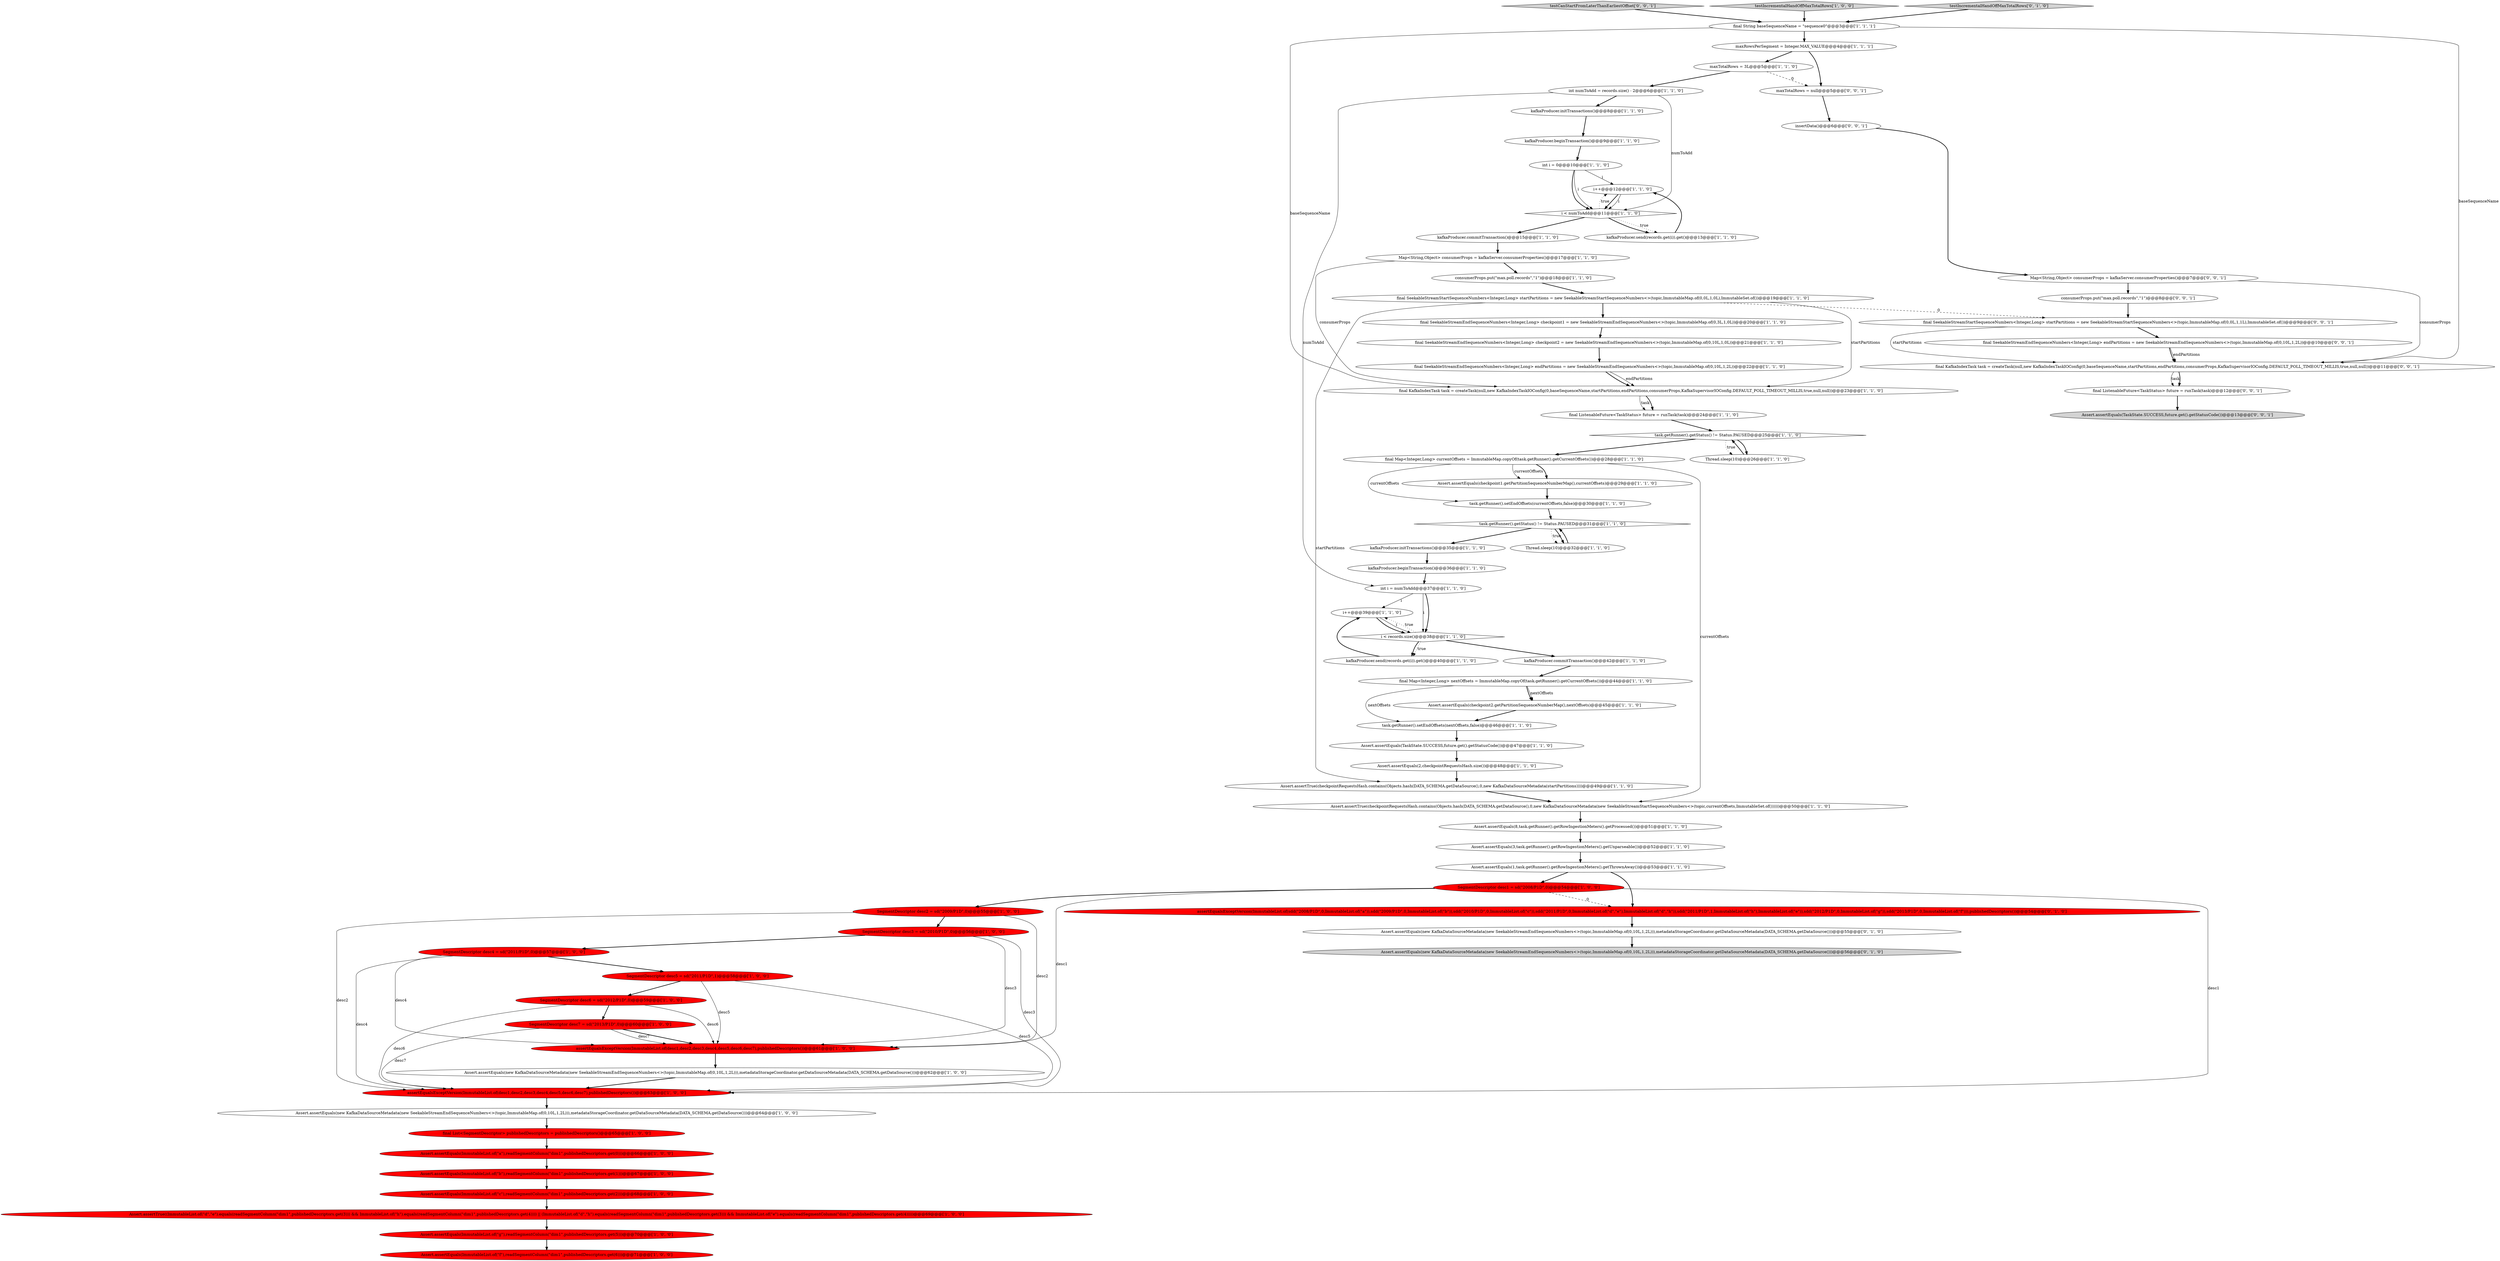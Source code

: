 digraph {
49 [style = filled, label = "int i = numToAdd@@@37@@@['1', '1', '0']", fillcolor = white, shape = ellipse image = "AAA0AAABBB1BBB"];
3 [style = filled, label = "i++@@@39@@@['1', '1', '0']", fillcolor = white, shape = ellipse image = "AAA0AAABBB1BBB"];
42 [style = filled, label = "Assert.assertEquals(ImmutableList.of(\"b\"),readSegmentColumn(\"dim1\",publishedDescriptors.get(1)))@@@67@@@['1', '0', '0']", fillcolor = red, shape = ellipse image = "AAA1AAABBB1BBB"];
75 [style = filled, label = "testCanStartFromLaterThanEarliestOffset['0', '0', '1']", fillcolor = lightgray, shape = diamond image = "AAA0AAABBB3BBB"];
64 [style = filled, label = "Assert.assertEquals(new KafkaDataSourceMetadata(new SeekableStreamEndSequenceNumbers<>(topic,ImmutableMap.of(0,10L,1,2L))),metadataStorageCoordinator.getDataSourceMetadata(DATA_SCHEMA.getDataSource()))@@@56@@@['0', '1', '0']", fillcolor = lightgray, shape = ellipse image = "AAA0AAABBB2BBB"];
28 [style = filled, label = "Thread.sleep(10)@@@26@@@['1', '1', '0']", fillcolor = white, shape = ellipse image = "AAA0AAABBB1BBB"];
10 [style = filled, label = "testIncrementalHandOffMaxTotalRows['1', '0', '0']", fillcolor = lightgray, shape = diamond image = "AAA0AAABBB1BBB"];
43 [style = filled, label = "kafkaProducer.commitTransaction()@@@15@@@['1', '1', '0']", fillcolor = white, shape = ellipse image = "AAA0AAABBB1BBB"];
62 [style = filled, label = "assertEqualsExceptVersion(ImmutableList.of(sdd(\"2008/P1D\",0,ImmutableList.of(\"a\")),sdd(\"2009/P1D\",0,ImmutableList.of(\"b\")),sdd(\"2010/P1D\",0,ImmutableList.of(\"c\")),sdd(\"2011/P1D\",0,ImmutableList.of(\"d\",\"e\"),ImmutableList.of(\"d\",\"h\")),sdd(\"2011/P1D\",1,ImmutableList.of(\"h\"),ImmutableList.of(\"e\")),sdd(\"2012/P1D\",0,ImmutableList.of(\"g\")),sdd(\"2013/P1D\",0,ImmutableList.of(\"f\"))),publishedDescriptors())@@@54@@@['0', '1', '0']", fillcolor = red, shape = ellipse image = "AAA1AAABBB2BBB"];
24 [style = filled, label = "kafkaProducer.beginTransaction()@@@36@@@['1', '1', '0']", fillcolor = white, shape = ellipse image = "AAA0AAABBB1BBB"];
45 [style = filled, label = "Assert.assertEquals(new KafkaDataSourceMetadata(new SeekableStreamEndSequenceNumbers<>(topic,ImmutableMap.of(0,10L,1,2L))),metadataStorageCoordinator.getDataSourceMetadata(DATA_SCHEMA.getDataSource()))@@@64@@@['1', '0', '0']", fillcolor = white, shape = ellipse image = "AAA0AAABBB1BBB"];
7 [style = filled, label = "Assert.assertEquals(ImmutableList.of(\"c\"),readSegmentColumn(\"dim1\",publishedDescriptors.get(2)))@@@68@@@['1', '0', '0']", fillcolor = red, shape = ellipse image = "AAA1AAABBB1BBB"];
39 [style = filled, label = "Thread.sleep(10)@@@32@@@['1', '1', '0']", fillcolor = white, shape = ellipse image = "AAA0AAABBB1BBB"];
73 [style = filled, label = "insertData()@@@6@@@['0', '0', '1']", fillcolor = white, shape = ellipse image = "AAA0AAABBB3BBB"];
9 [style = filled, label = "final SeekableStreamEndSequenceNumbers<Integer,Long> checkpoint1 = new SeekableStreamEndSequenceNumbers<>(topic,ImmutableMap.of(0,3L,1,0L))@@@20@@@['1', '1', '0']", fillcolor = white, shape = ellipse image = "AAA0AAABBB1BBB"];
17 [style = filled, label = "final Map<Integer,Long> nextOffsets = ImmutableMap.copyOf(task.getRunner().getCurrentOffsets())@@@44@@@['1', '1', '0']", fillcolor = white, shape = ellipse image = "AAA0AAABBB1BBB"];
46 [style = filled, label = "SegmentDescriptor desc2 = sd(\"2009/P1D\",0)@@@55@@@['1', '0', '0']", fillcolor = red, shape = ellipse image = "AAA1AAABBB1BBB"];
8 [style = filled, label = "final Map<Integer,Long> currentOffsets = ImmutableMap.copyOf(task.getRunner().getCurrentOffsets())@@@28@@@['1', '1', '0']", fillcolor = white, shape = ellipse image = "AAA0AAABBB1BBB"];
61 [style = filled, label = "kafkaProducer.send(records.get(i)).get()@@@40@@@['1', '1', '0']", fillcolor = white, shape = ellipse image = "AAA0AAABBB1BBB"];
68 [style = filled, label = "Assert.assertEquals(TaskState.SUCCESS,future.get().getStatusCode())@@@13@@@['0', '0', '1']", fillcolor = lightgray, shape = ellipse image = "AAA0AAABBB3BBB"];
54 [style = filled, label = "Assert.assertEquals(1,task.getRunner().getRowIngestionMeters().getThrownAway())@@@53@@@['1', '1', '0']", fillcolor = white, shape = ellipse image = "AAA0AAABBB1BBB"];
56 [style = filled, label = "final String baseSequenceName = \"sequence0\"@@@3@@@['1', '1', '1']", fillcolor = white, shape = ellipse image = "AAA0AAABBB1BBB"];
6 [style = filled, label = "SegmentDescriptor desc1 = sd(\"2008/P1D\",0)@@@54@@@['1', '0', '0']", fillcolor = red, shape = ellipse image = "AAA1AAABBB1BBB"];
0 [style = filled, label = "assertEqualsExceptVersion(ImmutableList.of(desc1,desc2,desc3,desc4,desc5,desc6,desc7),publishedDescriptors())@@@63@@@['1', '0', '0']", fillcolor = red, shape = ellipse image = "AAA1AAABBB1BBB"];
59 [style = filled, label = "task.getRunner().getStatus() != Status.PAUSED@@@25@@@['1', '1', '0']", fillcolor = white, shape = diamond image = "AAA0AAABBB1BBB"];
55 [style = filled, label = "kafkaProducer.send(records.get(i)).get()@@@13@@@['1', '1', '0']", fillcolor = white, shape = ellipse image = "AAA0AAABBB1BBB"];
60 [style = filled, label = "maxTotalRows = 3L@@@5@@@['1', '1', '0']", fillcolor = white, shape = ellipse image = "AAA0AAABBB1BBB"];
22 [style = filled, label = "Assert.assertTrue(checkpointRequestsHash.contains(Objects.hash(DATA_SCHEMA.getDataSource(),0,new KafkaDataSourceMetadata(new SeekableStreamStartSequenceNumbers<>(topic,currentOffsets,ImmutableSet.of())))))@@@50@@@['1', '1', '0']", fillcolor = white, shape = ellipse image = "AAA0AAABBB1BBB"];
67 [style = filled, label = "final SeekableStreamEndSequenceNumbers<Integer,Long> endPartitions = new SeekableStreamEndSequenceNumbers<>(topic,ImmutableMap.of(0,10L,1,2L))@@@10@@@['0', '0', '1']", fillcolor = white, shape = ellipse image = "AAA0AAABBB3BBB"];
70 [style = filled, label = "consumerProps.put(\"max.poll.records\",\"1\")@@@8@@@['0', '0', '1']", fillcolor = white, shape = ellipse image = "AAA0AAABBB3BBB"];
66 [style = filled, label = "Map<String,Object> consumerProps = kafkaServer.consumerProperties()@@@7@@@['0', '0', '1']", fillcolor = white, shape = ellipse image = "AAA0AAABBB3BBB"];
53 [style = filled, label = "i < records.size()@@@38@@@['1', '1', '0']", fillcolor = white, shape = diamond image = "AAA0AAABBB1BBB"];
44 [style = filled, label = "assertEqualsExceptVersion(ImmutableList.of(desc1,desc2,desc3,desc4,desc5,desc6,desc7),publishedDescriptors())@@@61@@@['1', '0', '0']", fillcolor = red, shape = ellipse image = "AAA1AAABBB1BBB"];
51 [style = filled, label = "Assert.assertTrue((ImmutableList.of(\"d\",\"e\").equals(readSegmentColumn(\"dim1\",publishedDescriptors.get(3))) && ImmutableList.of(\"h\").equals(readSegmentColumn(\"dim1\",publishedDescriptors.get(4)))) || (ImmutableList.of(\"d\",\"h\").equals(readSegmentColumn(\"dim1\",publishedDescriptors.get(3))) && ImmutableList.of(\"e\").equals(readSegmentColumn(\"dim1\",publishedDescriptors.get(4)))))@@@69@@@['1', '0', '0']", fillcolor = red, shape = ellipse image = "AAA1AAABBB1BBB"];
48 [style = filled, label = "kafkaProducer.beginTransaction()@@@9@@@['1', '1', '0']", fillcolor = white, shape = ellipse image = "AAA0AAABBB1BBB"];
25 [style = filled, label = "Assert.assertEquals(new KafkaDataSourceMetadata(new SeekableStreamEndSequenceNumbers<>(topic,ImmutableMap.of(0,10L,1,2L))),metadataStorageCoordinator.getDataSourceMetadata(DATA_SCHEMA.getDataSource()))@@@62@@@['1', '0', '0']", fillcolor = white, shape = ellipse image = "AAA0AAABBB1BBB"];
52 [style = filled, label = "Assert.assertEquals(ImmutableList.of(\"g\"),readSegmentColumn(\"dim1\",publishedDescriptors.get(5)))@@@70@@@['1', '0', '0']", fillcolor = red, shape = ellipse image = "AAA1AAABBB1BBB"];
65 [style = filled, label = "testIncrementalHandOffMaxTotalRows['0', '1', '0']", fillcolor = lightgray, shape = diamond image = "AAA0AAABBB2BBB"];
18 [style = filled, label = "int numToAdd = records.size() - 2@@@6@@@['1', '1', '0']", fillcolor = white, shape = ellipse image = "AAA0AAABBB1BBB"];
2 [style = filled, label = "Assert.assertEquals(checkpoint2.getPartitionSequenceNumberMap(),nextOffsets)@@@45@@@['1', '1', '0']", fillcolor = white, shape = ellipse image = "AAA0AAABBB1BBB"];
12 [style = filled, label = "final KafkaIndexTask task = createTask(null,new KafkaIndexTaskIOConfig(0,baseSequenceName,startPartitions,endPartitions,consumerProps,KafkaSupervisorIOConfig.DEFAULT_POLL_TIMEOUT_MILLIS,true,null,null))@@@23@@@['1', '1', '0']", fillcolor = white, shape = ellipse image = "AAA0AAABBB1BBB"];
20 [style = filled, label = "final SeekableStreamEndSequenceNumbers<Integer,Long> checkpoint2 = new SeekableStreamEndSequenceNumbers<>(topic,ImmutableMap.of(0,10L,1,0L))@@@21@@@['1', '1', '0']", fillcolor = white, shape = ellipse image = "AAA0AAABBB1BBB"];
13 [style = filled, label = "final ListenableFuture<TaskStatus> future = runTask(task)@@@24@@@['1', '1', '0']", fillcolor = white, shape = ellipse image = "AAA0AAABBB1BBB"];
41 [style = filled, label = "i++@@@12@@@['1', '1', '0']", fillcolor = white, shape = ellipse image = "AAA0AAABBB1BBB"];
11 [style = filled, label = "Assert.assertEquals(ImmutableList.of(\"a\"),readSegmentColumn(\"dim1\",publishedDescriptors.get(0)))@@@66@@@['1', '0', '0']", fillcolor = red, shape = ellipse image = "AAA1AAABBB1BBB"];
50 [style = filled, label = "maxRowsPerSegment = Integer.MAX_VALUE@@@4@@@['1', '1', '1']", fillcolor = white, shape = ellipse image = "AAA0AAABBB1BBB"];
58 [style = filled, label = "int i = 0@@@10@@@['1', '1', '0']", fillcolor = white, shape = ellipse image = "AAA0AAABBB1BBB"];
23 [style = filled, label = "task.getRunner().getStatus() != Status.PAUSED@@@31@@@['1', '1', '0']", fillcolor = white, shape = diamond image = "AAA0AAABBB1BBB"];
74 [style = filled, label = "final SeekableStreamStartSequenceNumbers<Integer,Long> startPartitions = new SeekableStreamStartSequenceNumbers<>(topic,ImmutableMap.of(0,0L,1,1L),ImmutableSet.of())@@@9@@@['0', '0', '1']", fillcolor = white, shape = ellipse image = "AAA0AAABBB3BBB"];
31 [style = filled, label = "Assert.assertEquals(8,task.getRunner().getRowIngestionMeters().getProcessed())@@@51@@@['1', '1', '0']", fillcolor = white, shape = ellipse image = "AAA0AAABBB1BBB"];
69 [style = filled, label = "final ListenableFuture<TaskStatus> future = runTask(task)@@@12@@@['0', '0', '1']", fillcolor = white, shape = ellipse image = "AAA0AAABBB3BBB"];
19 [style = filled, label = "Assert.assertEquals(2,checkpointRequestsHash.size())@@@48@@@['1', '1', '0']", fillcolor = white, shape = ellipse image = "AAA0AAABBB1BBB"];
57 [style = filled, label = "final List<SegmentDescriptor> publishedDescriptors = publishedDescriptors()@@@65@@@['1', '0', '0']", fillcolor = red, shape = ellipse image = "AAA1AAABBB1BBB"];
4 [style = filled, label = "final SeekableStreamStartSequenceNumbers<Integer,Long> startPartitions = new SeekableStreamStartSequenceNumbers<>(topic,ImmutableMap.of(0,0L,1,0L),ImmutableSet.of())@@@19@@@['1', '1', '0']", fillcolor = white, shape = ellipse image = "AAA0AAABBB1BBB"];
1 [style = filled, label = "kafkaProducer.commitTransaction()@@@42@@@['1', '1', '0']", fillcolor = white, shape = ellipse image = "AAA0AAABBB1BBB"];
63 [style = filled, label = "Assert.assertEquals(new KafkaDataSourceMetadata(new SeekableStreamEndSequenceNumbers<>(topic,ImmutableMap.of(0,10L,1,2L))),metadataStorageCoordinator.getDataSourceMetadata(DATA_SCHEMA.getDataSource()))@@@55@@@['0', '1', '0']", fillcolor = white, shape = ellipse image = "AAA0AAABBB2BBB"];
14 [style = filled, label = "final SeekableStreamEndSequenceNumbers<Integer,Long> endPartitions = new SeekableStreamEndSequenceNumbers<>(topic,ImmutableMap.of(0,10L,1,2L))@@@22@@@['1', '1', '0']", fillcolor = white, shape = ellipse image = "AAA0AAABBB1BBB"];
26 [style = filled, label = "kafkaProducer.initTransactions()@@@8@@@['1', '1', '0']", fillcolor = white, shape = ellipse image = "AAA0AAABBB1BBB"];
40 [style = filled, label = "task.getRunner().setEndOffsets(nextOffsets,false)@@@46@@@['1', '1', '0']", fillcolor = white, shape = ellipse image = "AAA0AAABBB1BBB"];
37 [style = filled, label = "kafkaProducer.initTransactions()@@@35@@@['1', '1', '0']", fillcolor = white, shape = ellipse image = "AAA0AAABBB1BBB"];
5 [style = filled, label = "SegmentDescriptor desc3 = sd(\"2010/P1D\",0)@@@56@@@['1', '0', '0']", fillcolor = red, shape = ellipse image = "AAA1AAABBB1BBB"];
34 [style = filled, label = "SegmentDescriptor desc7 = sd(\"2013/P1D\",0)@@@60@@@['1', '0', '0']", fillcolor = red, shape = ellipse image = "AAA1AAABBB1BBB"];
30 [style = filled, label = "Assert.assertEquals(ImmutableList.of(\"f\"),readSegmentColumn(\"dim1\",publishedDescriptors.get(6)))@@@71@@@['1', '0', '0']", fillcolor = red, shape = ellipse image = "AAA1AAABBB1BBB"];
35 [style = filled, label = "Assert.assertEquals(checkpoint1.getPartitionSequenceNumberMap(),currentOffsets)@@@29@@@['1', '1', '0']", fillcolor = white, shape = ellipse image = "AAA0AAABBB1BBB"];
36 [style = filled, label = "Assert.assertEquals(TaskState.SUCCESS,future.get().getStatusCode())@@@47@@@['1', '1', '0']", fillcolor = white, shape = ellipse image = "AAA0AAABBB1BBB"];
29 [style = filled, label = "SegmentDescriptor desc5 = sd(\"2011/P1D\",1)@@@58@@@['1', '0', '0']", fillcolor = red, shape = ellipse image = "AAA1AAABBB1BBB"];
21 [style = filled, label = "Map<String,Object> consumerProps = kafkaServer.consumerProperties()@@@17@@@['1', '1', '0']", fillcolor = white, shape = ellipse image = "AAA0AAABBB1BBB"];
16 [style = filled, label = "Assert.assertTrue(checkpointRequestsHash.contains(Objects.hash(DATA_SCHEMA.getDataSource(),0,new KafkaDataSourceMetadata(startPartitions))))@@@49@@@['1', '1', '0']", fillcolor = white, shape = ellipse image = "AAA0AAABBB1BBB"];
27 [style = filled, label = "consumerProps.put(\"max.poll.records\",\"1\")@@@18@@@['1', '1', '0']", fillcolor = white, shape = ellipse image = "AAA0AAABBB1BBB"];
38 [style = filled, label = "SegmentDescriptor desc6 = sd(\"2012/P1D\",0)@@@59@@@['1', '0', '0']", fillcolor = red, shape = ellipse image = "AAA1AAABBB1BBB"];
47 [style = filled, label = "i < numToAdd@@@11@@@['1', '1', '0']", fillcolor = white, shape = diamond image = "AAA0AAABBB1BBB"];
71 [style = filled, label = "final KafkaIndexTask task = createTask(null,new KafkaIndexTaskIOConfig(0,baseSequenceName,startPartitions,endPartitions,consumerProps,KafkaSupervisorIOConfig.DEFAULT_POLL_TIMEOUT_MILLIS,true,null,null))@@@11@@@['0', '0', '1']", fillcolor = white, shape = ellipse image = "AAA0AAABBB3BBB"];
72 [style = filled, label = "maxTotalRows = null@@@5@@@['0', '0', '1']", fillcolor = white, shape = ellipse image = "AAA0AAABBB3BBB"];
33 [style = filled, label = "task.getRunner().setEndOffsets(currentOffsets,false)@@@30@@@['1', '1', '0']", fillcolor = white, shape = ellipse image = "AAA0AAABBB1BBB"];
15 [style = filled, label = "SegmentDescriptor desc4 = sd(\"2011/P1D\",0)@@@57@@@['1', '0', '0']", fillcolor = red, shape = ellipse image = "AAA1AAABBB1BBB"];
32 [style = filled, label = "Assert.assertEquals(3,task.getRunner().getRowIngestionMeters().getUnparseable())@@@52@@@['1', '1', '0']", fillcolor = white, shape = ellipse image = "AAA0AAABBB1BBB"];
75->56 [style = bold, label=""];
17->40 [style = solid, label="nextOffsets"];
6->62 [style = dashed, label="0"];
6->0 [style = solid, label="desc1"];
46->5 [style = bold, label=""];
56->71 [style = solid, label="baseSequenceName"];
5->15 [style = bold, label=""];
65->56 [style = bold, label=""];
67->71 [style = bold, label=""];
15->0 [style = solid, label="desc4"];
69->68 [style = bold, label=""];
46->0 [style = solid, label="desc2"];
45->57 [style = bold, label=""];
74->67 [style = bold, label=""];
13->59 [style = bold, label=""];
61->3 [style = bold, label=""];
24->49 [style = bold, label=""];
58->41 [style = solid, label="i"];
39->23 [style = bold, label=""];
72->73 [style = bold, label=""];
53->3 [style = dotted, label="true"];
54->6 [style = bold, label=""];
8->33 [style = solid, label="currentOffsets"];
73->66 [style = bold, label=""];
6->46 [style = bold, label=""];
70->74 [style = bold, label=""];
8->22 [style = solid, label="currentOffsets"];
21->12 [style = solid, label="consumerProps"];
58->47 [style = solid, label="i"];
38->0 [style = solid, label="desc6"];
8->35 [style = solid, label="currentOffsets"];
55->41 [style = bold, label=""];
53->61 [style = dotted, label="true"];
54->62 [style = bold, label=""];
47->43 [style = bold, label=""];
20->14 [style = bold, label=""];
5->44 [style = solid, label="desc3"];
49->53 [style = solid, label="i"];
3->53 [style = bold, label=""];
1->17 [style = bold, label=""];
33->23 [style = bold, label=""];
46->44 [style = solid, label="desc2"];
14->12 [style = solid, label="endPartitions"];
7->51 [style = bold, label=""];
23->37 [style = bold, label=""];
47->41 [style = dotted, label="true"];
17->2 [style = bold, label=""];
56->50 [style = bold, label=""];
29->38 [style = bold, label=""];
42->7 [style = bold, label=""];
59->28 [style = bold, label=""];
50->72 [style = bold, label=""];
49->3 [style = solid, label="i"];
28->59 [style = bold, label=""];
26->48 [style = bold, label=""];
15->29 [style = bold, label=""];
4->12 [style = solid, label="startPartitions"];
25->0 [style = bold, label=""];
4->9 [style = bold, label=""];
38->44 [style = solid, label="desc6"];
5->0 [style = solid, label="desc3"];
66->70 [style = bold, label=""];
48->58 [style = bold, label=""];
12->13 [style = solid, label="task"];
37->24 [style = bold, label=""];
21->27 [style = bold, label=""];
0->45 [style = bold, label=""];
66->71 [style = solid, label="consumerProps"];
31->32 [style = bold, label=""];
18->26 [style = bold, label=""];
15->44 [style = solid, label="desc4"];
9->20 [style = bold, label=""];
4->16 [style = solid, label="startPartitions"];
51->52 [style = bold, label=""];
59->8 [style = bold, label=""];
60->72 [style = dashed, label="0"];
8->35 [style = bold, label=""];
29->0 [style = solid, label="desc5"];
19->16 [style = bold, label=""];
57->11 [style = bold, label=""];
23->39 [style = dotted, label="true"];
12->13 [style = bold, label=""];
60->18 [style = bold, label=""];
71->69 [style = solid, label="task"];
50->60 [style = bold, label=""];
59->28 [style = dotted, label="true"];
40->36 [style = bold, label=""];
34->44 [style = bold, label=""];
38->34 [style = bold, label=""];
23->39 [style = bold, label=""];
44->25 [style = bold, label=""];
53->1 [style = bold, label=""];
41->47 [style = bold, label=""];
36->19 [style = bold, label=""];
43->21 [style = bold, label=""];
53->61 [style = bold, label=""];
17->2 [style = solid, label="nextOffsets"];
10->56 [style = bold, label=""];
63->64 [style = bold, label=""];
29->44 [style = solid, label="desc5"];
35->33 [style = bold, label=""];
62->63 [style = bold, label=""];
22->31 [style = bold, label=""];
2->40 [style = bold, label=""];
6->44 [style = solid, label="desc1"];
11->42 [style = bold, label=""];
56->12 [style = solid, label="baseSequenceName"];
16->22 [style = bold, label=""];
3->53 [style = solid, label="i"];
34->0 [style = solid, label="desc7"];
47->55 [style = dotted, label="true"];
71->69 [style = bold, label=""];
4->74 [style = dashed, label="0"];
74->71 [style = solid, label="startPartitions"];
49->53 [style = bold, label=""];
27->4 [style = bold, label=""];
58->47 [style = bold, label=""];
34->44 [style = solid, label="desc7"];
18->49 [style = solid, label="numToAdd"];
47->55 [style = bold, label=""];
14->12 [style = bold, label=""];
32->54 [style = bold, label=""];
41->47 [style = solid, label="i"];
67->71 [style = solid, label="endPartitions"];
18->47 [style = solid, label="numToAdd"];
52->30 [style = bold, label=""];
}
